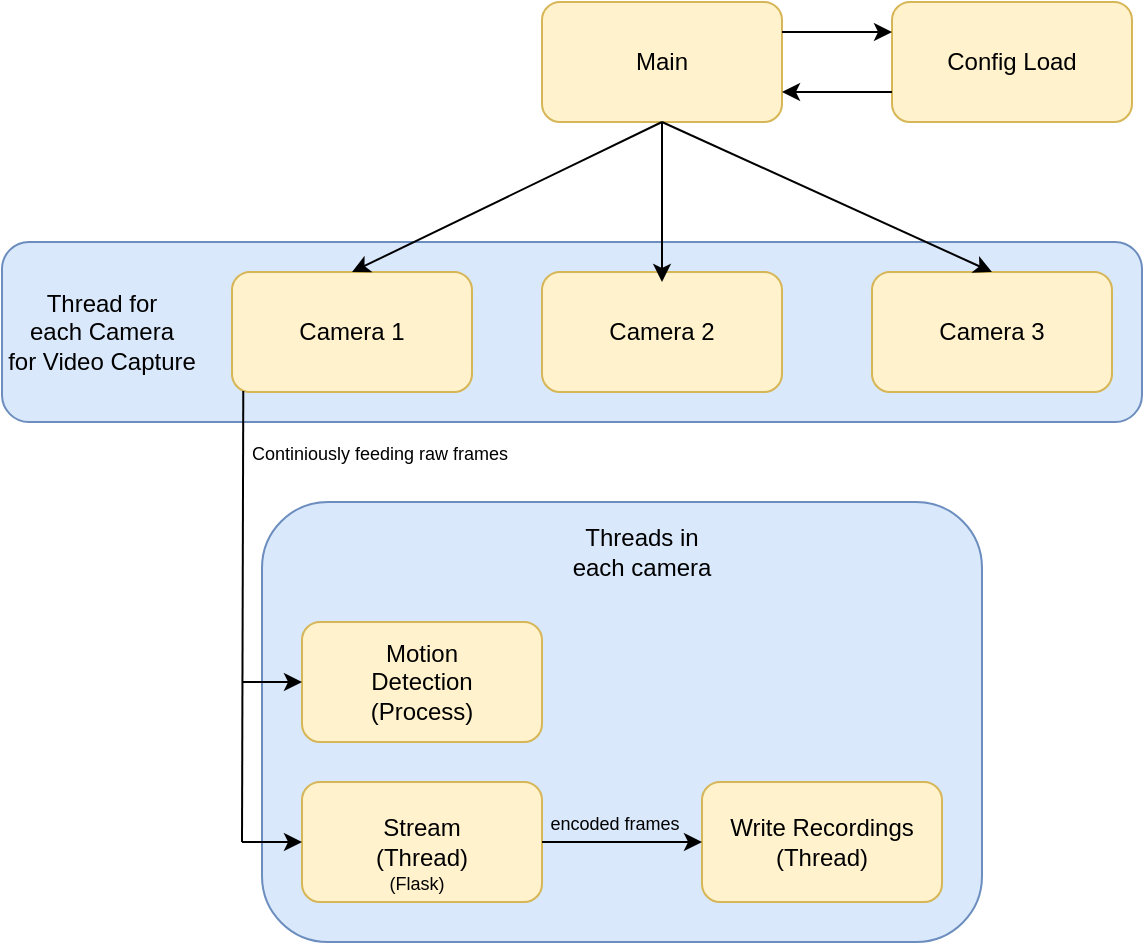 <mxfile version="26.1.1">
  <diagram name="Page-1" id="2YBvvXClWsGukQMizWep">
    <mxGraphModel dx="1162" dy="789" grid="1" gridSize="10" guides="1" tooltips="1" connect="1" arrows="1" fold="1" page="1" pageScale="1" pageWidth="850" pageHeight="1100" math="0" shadow="0">
      <root>
        <mxCell id="0" />
        <mxCell id="1" parent="0" />
        <mxCell id="sFpKVI8LadlldU21QOre-1" value="" style="rounded=1;whiteSpace=wrap;html=1;fillColor=#fff2cc;strokeColor=#d6b656;" parent="1" vertex="1">
          <mxGeometry x="310" y="30" width="120" height="60" as="geometry" />
        </mxCell>
        <mxCell id="sFpKVI8LadlldU21QOre-2" value="Main" style="text;html=1;align=center;verticalAlign=middle;whiteSpace=wrap;rounded=0;" parent="1" vertex="1">
          <mxGeometry x="340" y="45" width="60" height="30" as="geometry" />
        </mxCell>
        <mxCell id="sFpKVI8LadlldU21QOre-3" value="" style="rounded=1;whiteSpace=wrap;html=1;fillColor=#dae8fc;strokeColor=#6c8ebf;" parent="1" vertex="1">
          <mxGeometry x="40" y="150" width="570" height="90" as="geometry" />
        </mxCell>
        <mxCell id="sFpKVI8LadlldU21QOre-5" value="Thread for&lt;br&gt;each Camera&lt;br&gt;for Video Capture" style="text;html=1;align=center;verticalAlign=middle;whiteSpace=wrap;rounded=0;" parent="1" vertex="1">
          <mxGeometry x="40" y="175" width="100" height="40" as="geometry" />
        </mxCell>
        <mxCell id="sFpKVI8LadlldU21QOre-6" value="" style="rounded=1;whiteSpace=wrap;html=1;fillColor=#fff2cc;strokeColor=#d6b656;" parent="1" vertex="1">
          <mxGeometry x="155" y="165" width="120" height="60" as="geometry" />
        </mxCell>
        <mxCell id="sFpKVI8LadlldU21QOre-7" value="Camera 1" style="text;html=1;align=center;verticalAlign=middle;whiteSpace=wrap;rounded=0;" parent="1" vertex="1">
          <mxGeometry x="185" y="180" width="60" height="30" as="geometry" />
        </mxCell>
        <mxCell id="sFpKVI8LadlldU21QOre-8" value="" style="rounded=1;whiteSpace=wrap;html=1;fillColor=#fff2cc;strokeColor=#d6b656;" parent="1" vertex="1">
          <mxGeometry x="310" y="165" width="120" height="60" as="geometry" />
        </mxCell>
        <mxCell id="sFpKVI8LadlldU21QOre-9" value="Camera 2" style="text;html=1;align=center;verticalAlign=middle;whiteSpace=wrap;rounded=0;" parent="1" vertex="1">
          <mxGeometry x="340" y="180" width="60" height="30" as="geometry" />
        </mxCell>
        <mxCell id="sFpKVI8LadlldU21QOre-10" value="" style="rounded=1;whiteSpace=wrap;html=1;fillColor=#fff2cc;strokeColor=#d6b656;" parent="1" vertex="1">
          <mxGeometry x="475" y="165" width="120" height="60" as="geometry" />
        </mxCell>
        <mxCell id="sFpKVI8LadlldU21QOre-11" value="Camera 3" style="text;html=1;align=center;verticalAlign=middle;whiteSpace=wrap;rounded=0;" parent="1" vertex="1">
          <mxGeometry x="505" y="180" width="60" height="30" as="geometry" />
        </mxCell>
        <mxCell id="sFpKVI8LadlldU21QOre-13" value="" style="endArrow=classic;html=1;rounded=0;exitX=0.5;exitY=1;exitDx=0;exitDy=0;" parent="1" source="sFpKVI8LadlldU21QOre-1" edge="1">
          <mxGeometry width="50" height="50" relative="1" as="geometry">
            <mxPoint x="320" y="290" as="sourcePoint" />
            <mxPoint x="370" y="170" as="targetPoint" />
          </mxGeometry>
        </mxCell>
        <mxCell id="sFpKVI8LadlldU21QOre-14" value="" style="endArrow=classic;html=1;rounded=0;entryX=0.5;entryY=0;entryDx=0;entryDy=0;" parent="1" target="sFpKVI8LadlldU21QOre-6" edge="1">
          <mxGeometry width="50" height="50" relative="1" as="geometry">
            <mxPoint x="370" y="90" as="sourcePoint" />
            <mxPoint x="380" y="180" as="targetPoint" />
          </mxGeometry>
        </mxCell>
        <mxCell id="sFpKVI8LadlldU21QOre-15" value="" style="endArrow=classic;html=1;rounded=0;entryX=0.5;entryY=0;entryDx=0;entryDy=0;" parent="1" target="sFpKVI8LadlldU21QOre-10" edge="1">
          <mxGeometry width="50" height="50" relative="1" as="geometry">
            <mxPoint x="370" y="90" as="sourcePoint" />
            <mxPoint x="390" y="190" as="targetPoint" />
          </mxGeometry>
        </mxCell>
        <mxCell id="sFpKVI8LadlldU21QOre-16" value="" style="rounded=1;whiteSpace=wrap;html=1;fillColor=#dae8fc;strokeColor=#6c8ebf;" parent="1" vertex="1">
          <mxGeometry x="170" y="280" width="360" height="220" as="geometry" />
        </mxCell>
        <mxCell id="sFpKVI8LadlldU21QOre-17" value="Threads in each camera" style="text;html=1;align=center;verticalAlign=middle;whiteSpace=wrap;rounded=0;" parent="1" vertex="1">
          <mxGeometry x="320" y="290" width="80" height="30" as="geometry" />
        </mxCell>
        <mxCell id="sFpKVI8LadlldU21QOre-20" value="" style="endArrow=none;html=1;rounded=0;entryX=0.047;entryY=0.992;entryDx=0;entryDy=0;entryPerimeter=0;" parent="1" target="sFpKVI8LadlldU21QOre-6" edge="1">
          <mxGeometry width="50" height="50" relative="1" as="geometry">
            <mxPoint x="160" y="450" as="sourcePoint" />
            <mxPoint x="160" y="270" as="targetPoint" />
          </mxGeometry>
        </mxCell>
        <mxCell id="sFpKVI8LadlldU21QOre-21" value="&lt;font style=&quot;font-size: 9px;&quot;&gt;Continiously feeding raw frames&lt;/font&gt;" style="text;html=1;align=center;verticalAlign=middle;whiteSpace=wrap;rounded=0;" parent="1" vertex="1">
          <mxGeometry x="134" y="240" width="190" height="30" as="geometry" />
        </mxCell>
        <mxCell id="sFpKVI8LadlldU21QOre-22" value="" style="rounded=1;whiteSpace=wrap;html=1;fillColor=#fff2cc;strokeColor=#d6b656;" parent="1" vertex="1">
          <mxGeometry x="190" y="340" width="120" height="60" as="geometry" />
        </mxCell>
        <mxCell id="sFpKVI8LadlldU21QOre-23" value="Motion Detection&lt;br&gt;(Process)" style="text;html=1;align=center;verticalAlign=middle;whiteSpace=wrap;rounded=0;" parent="1" vertex="1">
          <mxGeometry x="220" y="355" width="60" height="30" as="geometry" />
        </mxCell>
        <mxCell id="sFpKVI8LadlldU21QOre-24" value="" style="rounded=1;whiteSpace=wrap;html=1;fillColor=#fff2cc;strokeColor=#d6b656;" parent="1" vertex="1">
          <mxGeometry x="190" y="420" width="120" height="60" as="geometry" />
        </mxCell>
        <mxCell id="sFpKVI8LadlldU21QOre-25" value="Stream&lt;br&gt;(Thread)" style="text;html=1;align=center;verticalAlign=middle;whiteSpace=wrap;rounded=0;" parent="1" vertex="1">
          <mxGeometry x="220" y="435" width="60" height="30" as="geometry" />
        </mxCell>
        <mxCell id="sFpKVI8LadlldU21QOre-26" value="" style="endArrow=classic;html=1;rounded=0;" parent="1" target="sFpKVI8LadlldU21QOre-24" edge="1">
          <mxGeometry width="50" height="50" relative="1" as="geometry">
            <mxPoint x="160" y="450" as="sourcePoint" />
            <mxPoint x="370" y="240" as="targetPoint" />
          </mxGeometry>
        </mxCell>
        <mxCell id="sFpKVI8LadlldU21QOre-28" value="" style="endArrow=classic;html=1;rounded=0;entryX=0;entryY=0.5;entryDx=0;entryDy=0;" parent="1" target="sFpKVI8LadlldU21QOre-22" edge="1">
          <mxGeometry width="50" height="50" relative="1" as="geometry">
            <mxPoint x="160" y="370" as="sourcePoint" />
            <mxPoint x="340" y="370" as="targetPoint" />
          </mxGeometry>
        </mxCell>
        <mxCell id="sFpKVI8LadlldU21QOre-35" value="Config Load" style="rounded=1;whiteSpace=wrap;html=1;fillColor=#fff2cc;strokeColor=#d6b656;" parent="1" vertex="1">
          <mxGeometry x="485" y="30" width="120" height="60" as="geometry" />
        </mxCell>
        <mxCell id="sFpKVI8LadlldU21QOre-43" value="" style="endArrow=classic;html=1;rounded=0;entryX=0;entryY=0.25;entryDx=0;entryDy=0;exitX=1;exitY=0.25;exitDx=0;exitDy=0;" parent="1" source="sFpKVI8LadlldU21QOre-1" target="sFpKVI8LadlldU21QOre-35" edge="1">
          <mxGeometry width="50" height="50" relative="1" as="geometry">
            <mxPoint x="430" y="50" as="sourcePoint" />
            <mxPoint x="480" as="targetPoint" />
          </mxGeometry>
        </mxCell>
        <mxCell id="sFpKVI8LadlldU21QOre-44" value="" style="endArrow=classic;html=1;rounded=0;exitX=0;exitY=0.75;exitDx=0;exitDy=0;entryX=1;entryY=0.75;entryDx=0;entryDy=0;" parent="1" source="sFpKVI8LadlldU21QOre-35" target="sFpKVI8LadlldU21QOre-1" edge="1">
          <mxGeometry width="50" height="50" relative="1" as="geometry">
            <mxPoint x="360" y="350" as="sourcePoint" />
            <mxPoint x="410" y="300" as="targetPoint" />
          </mxGeometry>
        </mxCell>
        <mxCell id="sFpKVI8LadlldU21QOre-45" value="&lt;font style=&quot;font-size: 9px;&quot;&gt;(Flask)&lt;/font&gt;" style="text;html=1;align=center;verticalAlign=middle;whiteSpace=wrap;rounded=0;" parent="1" vertex="1">
          <mxGeometry x="205" y="460" width="85" height="20" as="geometry" />
        </mxCell>
        <mxCell id="vPEf5XIjtR1XsdpiWFwh-3" value="Write Recordings&lt;br&gt;(Thread)" style="rounded=1;whiteSpace=wrap;html=1;fillColor=#fff2cc;strokeColor=#d6b656;" vertex="1" parent="1">
          <mxGeometry x="390" y="420" width="120" height="60" as="geometry" />
        </mxCell>
        <mxCell id="vPEf5XIjtR1XsdpiWFwh-6" value="" style="endArrow=classic;html=1;rounded=0;exitX=1;exitY=0.5;exitDx=0;exitDy=0;entryX=0;entryY=0.5;entryDx=0;entryDy=0;" edge="1" parent="1" source="sFpKVI8LadlldU21QOre-24" target="vPEf5XIjtR1XsdpiWFwh-3">
          <mxGeometry width="50" height="50" relative="1" as="geometry">
            <mxPoint x="400" y="430" as="sourcePoint" />
            <mxPoint x="450" y="380" as="targetPoint" />
          </mxGeometry>
        </mxCell>
        <mxCell id="vPEf5XIjtR1XsdpiWFwh-7" value="&lt;font style=&quot;font-size: 9px;&quot;&gt;encoded frames&lt;/font&gt;" style="text;html=1;align=center;verticalAlign=middle;whiteSpace=wrap;rounded=0;" vertex="1" parent="1">
          <mxGeometry x="294" y="425" width="105" height="30" as="geometry" />
        </mxCell>
      </root>
    </mxGraphModel>
  </diagram>
</mxfile>
